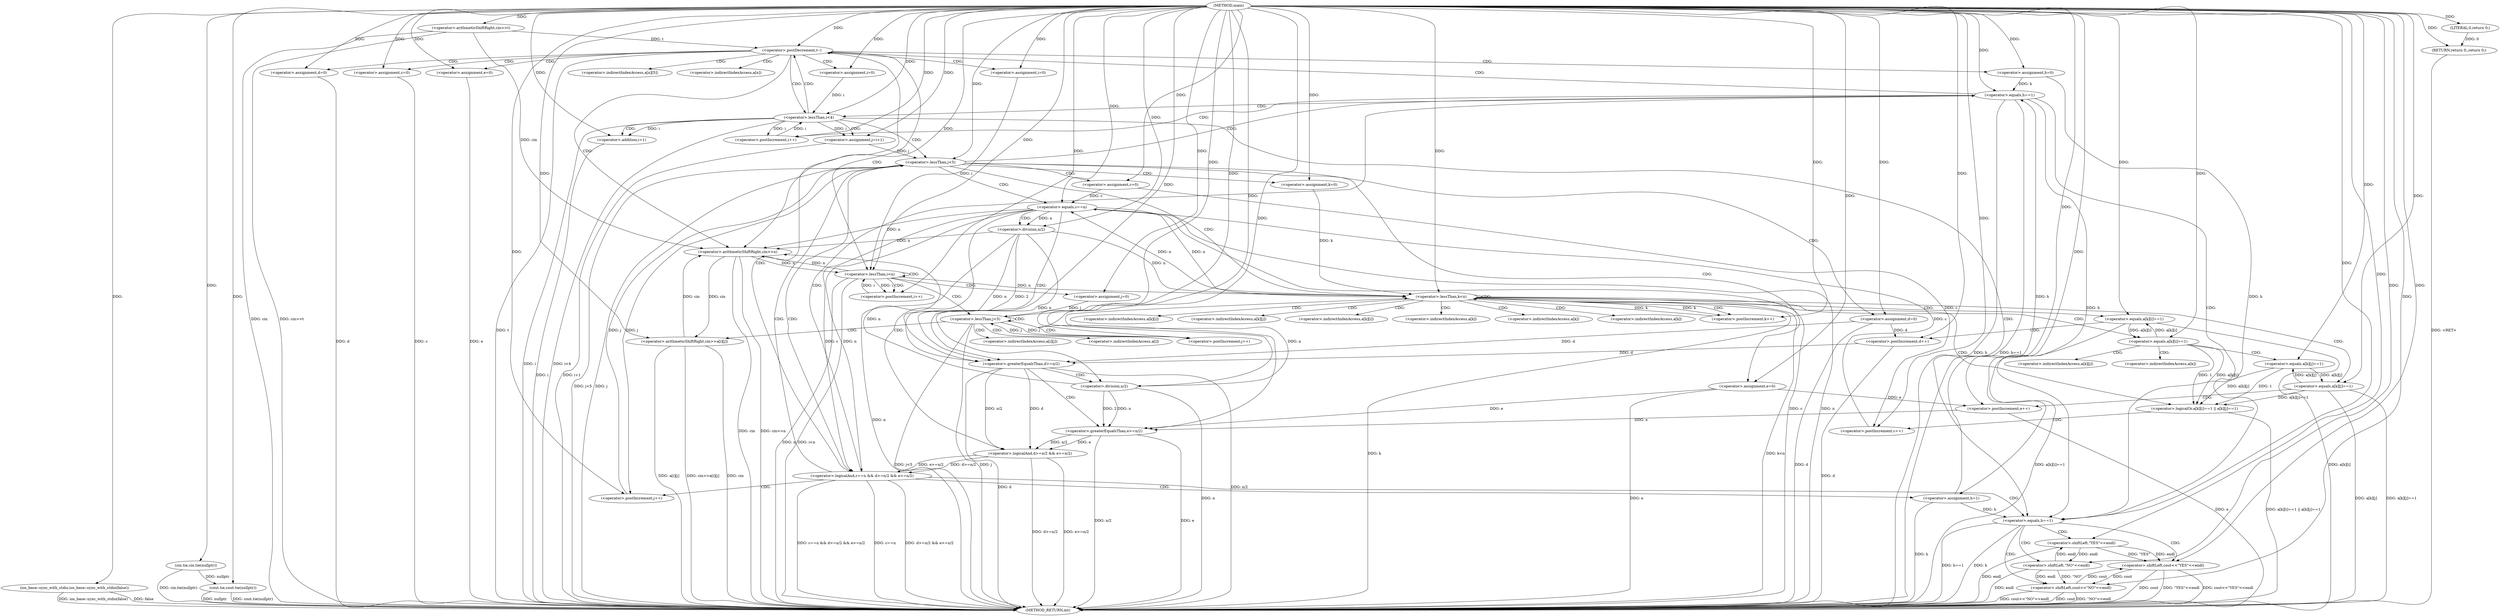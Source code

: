 digraph "main" {  
"1000101" [label = "(METHOD,main)" ]
"1000293" [label = "(METHOD_RETURN,int)" ]
"1000103" [label = "(ios_base::sync_with_stdio,ios_base::sync_with_stdio(false))" ]
"1000105" [label = "(cin.tie,cin.tie(nullptr))" ]
"1000107" [label = "(cout.tie,cout.tie(nullptr))" ]
"1000110" [label = "(<operator>.arithmeticShiftRight,cin>>t)" ]
"1000291" [label = "(RETURN,return 0;,return 0;)" ]
"1000114" [label = "(<operator>.postDecrement,t--)" ]
"1000292" [label = "(LITERAL,0,return 0;)" ]
"1000122" [label = "(<operator>.assignment,c=0)" ]
"1000126" [label = "(<operator>.assignment,d=0)" ]
"1000130" [label = "(<operator>.assignment,e=0)" ]
"1000134" [label = "(<operator>.assignment,h=0)" ]
"1000137" [label = "(<operator>.arithmeticShiftRight,cin>>n)" ]
"1000146" [label = "(<operator>.assignment,i=0)" ]
"1000149" [label = "(<operator>.lessThan,i<n)" ]
"1000152" [label = "(<operator>.postIncrement,i++)" ]
"1000172" [label = "(<operator>.assignment,i=0)" ]
"1000175" [label = "(<operator>.lessThan,i<4)" ]
"1000178" [label = "(<operator>.postIncrement,i++)" ]
"1000277" [label = "(<operator>.equals,h==1)" ]
"1000280" [label = "(<operator>.shiftLeft,cout<<\"YES\"<<endl)" ]
"1000286" [label = "(<operator>.shiftLeft,cout<<\"NO\"<<endl)" ]
"1000156" [label = "(<operator>.assignment,j=0)" ]
"1000159" [label = "(<operator>.lessThan,j<5)" ]
"1000162" [label = "(<operator>.postIncrement,j++)" ]
"1000164" [label = "(<operator>.arithmeticShiftRight,cin>>a[i][j])" ]
"1000182" [label = "(<operator>.assignment,j=i+1)" ]
"1000187" [label = "(<operator>.lessThan,j<5)" ]
"1000190" [label = "(<operator>.postIncrement,j++)" ]
"1000272" [label = "(<operator>.equals,h==1)" ]
"1000282" [label = "(<operator>.shiftLeft,\"YES\"<<endl)" ]
"1000193" [label = "(<operator>.assignment,c=0)" ]
"1000196" [label = "(<operator>.assignment,d=0)" ]
"1000199" [label = "(<operator>.assignment,e=0)" ]
"1000288" [label = "(<operator>.shiftLeft,\"NO\"<<endl)" ]
"1000184" [label = "(<operator>.addition,i+1)" ]
"1000203" [label = "(<operator>.assignment,k=0)" ]
"1000206" [label = "(<operator>.lessThan,k<n)" ]
"1000209" [label = "(<operator>.postIncrement,k++)" ]
"1000251" [label = "(<operator>.logicalAnd,c==n && d>=n/2 && e>=n/2)" ]
"1000267" [label = "(<operator>.assignment,h=1)" ]
"1000213" [label = "(<operator>.logicalOr,a[k][i]==1 || a[k][j]==1)" ]
"1000228" [label = "(<operator>.postIncrement,c++)" ]
"1000231" [label = "(<operator>.equals,a[k][i]==1)" ]
"1000238" [label = "(<operator>.postIncrement,d++)" ]
"1000241" [label = "(<operator>.equals,a[k][j]==1)" ]
"1000248" [label = "(<operator>.postIncrement,e++)" ]
"1000252" [label = "(<operator>.equals,c==n)" ]
"1000255" [label = "(<operator>.logicalAnd,d>=n/2 && e>=n/2)" ]
"1000256" [label = "(<operator>.greaterEqualsThan,d>=n/2)" ]
"1000261" [label = "(<operator>.greaterEqualsThan,e>=n/2)" ]
"1000214" [label = "(<operator>.equals,a[k][i]==1)" ]
"1000221" [label = "(<operator>.equals,a[k][j]==1)" ]
"1000258" [label = "(<operator>.division,n/2)" ]
"1000263" [label = "(<operator>.division,n/2)" ]
"1000140" [label = "(<operator>.indirectIndexAccess,a[n][5])" ]
"1000141" [label = "(<operator>.indirectIndexAccess,a[n])" ]
"1000166" [label = "(<operator>.indirectIndexAccess,a[i][j])" ]
"1000167" [label = "(<operator>.indirectIndexAccess,a[i])" ]
"1000232" [label = "(<operator>.indirectIndexAccess,a[k][i])" ]
"1000242" [label = "(<operator>.indirectIndexAccess,a[k][j])" ]
"1000215" [label = "(<operator>.indirectIndexAccess,a[k][i])" ]
"1000222" [label = "(<operator>.indirectIndexAccess,a[k][j])" ]
"1000233" [label = "(<operator>.indirectIndexAccess,a[k])" ]
"1000243" [label = "(<operator>.indirectIndexAccess,a[k])" ]
"1000216" [label = "(<operator>.indirectIndexAccess,a[k])" ]
"1000223" [label = "(<operator>.indirectIndexAccess,a[k])" ]
  "1000291" -> "1000293"  [ label = "DDG: <RET>"] 
  "1000103" -> "1000293"  [ label = "DDG: ios_base::sync_with_stdio(false)"] 
  "1000105" -> "1000293"  [ label = "DDG: cin.tie(nullptr)"] 
  "1000107" -> "1000293"  [ label = "DDG: nullptr"] 
  "1000107" -> "1000293"  [ label = "DDG: cout.tie(nullptr)"] 
  "1000110" -> "1000293"  [ label = "DDG: cin"] 
  "1000110" -> "1000293"  [ label = "DDG: cin>>t"] 
  "1000114" -> "1000293"  [ label = "DDG: t"] 
  "1000122" -> "1000293"  [ label = "DDG: c"] 
  "1000126" -> "1000293"  [ label = "DDG: d"] 
  "1000130" -> "1000293"  [ label = "DDG: e"] 
  "1000137" -> "1000293"  [ label = "DDG: cin"] 
  "1000137" -> "1000293"  [ label = "DDG: cin>>n"] 
  "1000149" -> "1000293"  [ label = "DDG: n"] 
  "1000149" -> "1000293"  [ label = "DDG: i<n"] 
  "1000175" -> "1000293"  [ label = "DDG: i"] 
  "1000175" -> "1000293"  [ label = "DDG: i<4"] 
  "1000184" -> "1000293"  [ label = "DDG: i"] 
  "1000182" -> "1000293"  [ label = "DDG: i+1"] 
  "1000187" -> "1000293"  [ label = "DDG: j"] 
  "1000187" -> "1000293"  [ label = "DDG: j<5"] 
  "1000196" -> "1000293"  [ label = "DDG: d"] 
  "1000199" -> "1000293"  [ label = "DDG: e"] 
  "1000206" -> "1000293"  [ label = "DDG: k"] 
  "1000206" -> "1000293"  [ label = "DDG: k<n"] 
  "1000252" -> "1000293"  [ label = "DDG: c"] 
  "1000252" -> "1000293"  [ label = "DDG: n"] 
  "1000251" -> "1000293"  [ label = "DDG: c==n"] 
  "1000256" -> "1000293"  [ label = "DDG: d"] 
  "1000258" -> "1000293"  [ label = "DDG: n"] 
  "1000256" -> "1000293"  [ label = "DDG: n/2"] 
  "1000255" -> "1000293"  [ label = "DDG: d>=n/2"] 
  "1000261" -> "1000293"  [ label = "DDG: e"] 
  "1000263" -> "1000293"  [ label = "DDG: n"] 
  "1000261" -> "1000293"  [ label = "DDG: n/2"] 
  "1000255" -> "1000293"  [ label = "DDG: e>=n/2"] 
  "1000251" -> "1000293"  [ label = "DDG: d>=n/2 && e>=n/2"] 
  "1000251" -> "1000293"  [ label = "DDG: c==n && d>=n/2 && e>=n/2"] 
  "1000267" -> "1000293"  [ label = "DDG: h"] 
  "1000272" -> "1000293"  [ label = "DDG: h"] 
  "1000272" -> "1000293"  [ label = "DDG: h==1"] 
  "1000277" -> "1000293"  [ label = "DDG: h"] 
  "1000277" -> "1000293"  [ label = "DDG: h==1"] 
  "1000286" -> "1000293"  [ label = "DDG: cout"] 
  "1000288" -> "1000293"  [ label = "DDG: endl"] 
  "1000286" -> "1000293"  [ label = "DDG: \"NO\"<<endl"] 
  "1000286" -> "1000293"  [ label = "DDG: cout<<\"NO\"<<endl"] 
  "1000280" -> "1000293"  [ label = "DDG: cout"] 
  "1000282" -> "1000293"  [ label = "DDG: endl"] 
  "1000280" -> "1000293"  [ label = "DDG: \"YES\"<<endl"] 
  "1000280" -> "1000293"  [ label = "DDG: cout<<\"YES\"<<endl"] 
  "1000213" -> "1000293"  [ label = "DDG: a[k][i]==1 || a[k][j]==1"] 
  "1000231" -> "1000293"  [ label = "DDG: a[k][i]"] 
  "1000231" -> "1000293"  [ label = "DDG: a[k][i]==1"] 
  "1000238" -> "1000293"  [ label = "DDG: d"] 
  "1000241" -> "1000293"  [ label = "DDG: a[k][j]"] 
  "1000241" -> "1000293"  [ label = "DDG: a[k][j]==1"] 
  "1000248" -> "1000293"  [ label = "DDG: e"] 
  "1000159" -> "1000293"  [ label = "DDG: j"] 
  "1000159" -> "1000293"  [ label = "DDG: j<5"] 
  "1000164" -> "1000293"  [ label = "DDG: cin"] 
  "1000164" -> "1000293"  [ label = "DDG: a[i][j]"] 
  "1000164" -> "1000293"  [ label = "DDG: cin>>a[i][j]"] 
  "1000103" -> "1000293"  [ label = "DDG: false"] 
  "1000292" -> "1000291"  [ label = "DDG: 0"] 
  "1000101" -> "1000291"  [ label = "DDG: "] 
  "1000101" -> "1000103"  [ label = "DDG: "] 
  "1000101" -> "1000105"  [ label = "DDG: "] 
  "1000105" -> "1000107"  [ label = "DDG: nullptr"] 
  "1000101" -> "1000107"  [ label = "DDG: "] 
  "1000101" -> "1000110"  [ label = "DDG: "] 
  "1000101" -> "1000292"  [ label = "DDG: "] 
  "1000110" -> "1000114"  [ label = "DDG: t"] 
  "1000101" -> "1000114"  [ label = "DDG: "] 
  "1000101" -> "1000122"  [ label = "DDG: "] 
  "1000101" -> "1000126"  [ label = "DDG: "] 
  "1000101" -> "1000130"  [ label = "DDG: "] 
  "1000101" -> "1000134"  [ label = "DDG: "] 
  "1000110" -> "1000137"  [ label = "DDG: cin"] 
  "1000164" -> "1000137"  [ label = "DDG: cin"] 
  "1000101" -> "1000137"  [ label = "DDG: "] 
  "1000149" -> "1000137"  [ label = "DDG: n"] 
  "1000252" -> "1000137"  [ label = "DDG: n"] 
  "1000258" -> "1000137"  [ label = "DDG: n"] 
  "1000263" -> "1000137"  [ label = "DDG: n"] 
  "1000101" -> "1000146"  [ label = "DDG: "] 
  "1000101" -> "1000172"  [ label = "DDG: "] 
  "1000146" -> "1000149"  [ label = "DDG: i"] 
  "1000152" -> "1000149"  [ label = "DDG: i"] 
  "1000101" -> "1000149"  [ label = "DDG: "] 
  "1000137" -> "1000149"  [ label = "DDG: n"] 
  "1000149" -> "1000152"  [ label = "DDG: i"] 
  "1000101" -> "1000152"  [ label = "DDG: "] 
  "1000172" -> "1000175"  [ label = "DDG: i"] 
  "1000178" -> "1000175"  [ label = "DDG: i"] 
  "1000101" -> "1000175"  [ label = "DDG: "] 
  "1000101" -> "1000178"  [ label = "DDG: "] 
  "1000175" -> "1000178"  [ label = "DDG: i"] 
  "1000134" -> "1000277"  [ label = "DDG: h"] 
  "1000267" -> "1000277"  [ label = "DDG: h"] 
  "1000272" -> "1000277"  [ label = "DDG: h"] 
  "1000101" -> "1000277"  [ label = "DDG: "] 
  "1000286" -> "1000280"  [ label = "DDG: cout"] 
  "1000101" -> "1000280"  [ label = "DDG: "] 
  "1000282" -> "1000280"  [ label = "DDG: \"YES\""] 
  "1000282" -> "1000280"  [ label = "DDG: endl"] 
  "1000101" -> "1000156"  [ label = "DDG: "] 
  "1000101" -> "1000182"  [ label = "DDG: "] 
  "1000175" -> "1000182"  [ label = "DDG: i"] 
  "1000101" -> "1000282"  [ label = "DDG: "] 
  "1000288" -> "1000282"  [ label = "DDG: endl"] 
  "1000280" -> "1000286"  [ label = "DDG: cout"] 
  "1000101" -> "1000286"  [ label = "DDG: "] 
  "1000288" -> "1000286"  [ label = "DDG: endl"] 
  "1000288" -> "1000286"  [ label = "DDG: \"NO\""] 
  "1000156" -> "1000159"  [ label = "DDG: j"] 
  "1000162" -> "1000159"  [ label = "DDG: j"] 
  "1000101" -> "1000159"  [ label = "DDG: "] 
  "1000159" -> "1000162"  [ label = "DDG: j"] 
  "1000101" -> "1000162"  [ label = "DDG: "] 
  "1000137" -> "1000164"  [ label = "DDG: cin"] 
  "1000101" -> "1000164"  [ label = "DDG: "] 
  "1000182" -> "1000187"  [ label = "DDG: j"] 
  "1000190" -> "1000187"  [ label = "DDG: j"] 
  "1000101" -> "1000187"  [ label = "DDG: "] 
  "1000187" -> "1000190"  [ label = "DDG: j"] 
  "1000101" -> "1000190"  [ label = "DDG: "] 
  "1000101" -> "1000193"  [ label = "DDG: "] 
  "1000101" -> "1000196"  [ label = "DDG: "] 
  "1000101" -> "1000199"  [ label = "DDG: "] 
  "1000134" -> "1000272"  [ label = "DDG: h"] 
  "1000267" -> "1000272"  [ label = "DDG: h"] 
  "1000101" -> "1000272"  [ label = "DDG: "] 
  "1000101" -> "1000288"  [ label = "DDG: "] 
  "1000282" -> "1000288"  [ label = "DDG: endl"] 
  "1000175" -> "1000184"  [ label = "DDG: i"] 
  "1000101" -> "1000184"  [ label = "DDG: "] 
  "1000101" -> "1000203"  [ label = "DDG: "] 
  "1000203" -> "1000206"  [ label = "DDG: k"] 
  "1000209" -> "1000206"  [ label = "DDG: k"] 
  "1000101" -> "1000206"  [ label = "DDG: "] 
  "1000149" -> "1000206"  [ label = "DDG: n"] 
  "1000252" -> "1000206"  [ label = "DDG: n"] 
  "1000258" -> "1000206"  [ label = "DDG: n"] 
  "1000263" -> "1000206"  [ label = "DDG: n"] 
  "1000206" -> "1000209"  [ label = "DDG: k"] 
  "1000101" -> "1000209"  [ label = "DDG: "] 
  "1000252" -> "1000251"  [ label = "DDG: n"] 
  "1000252" -> "1000251"  [ label = "DDG: c"] 
  "1000255" -> "1000251"  [ label = "DDG: d>=n/2"] 
  "1000255" -> "1000251"  [ label = "DDG: e>=n/2"] 
  "1000101" -> "1000267"  [ label = "DDG: "] 
  "1000193" -> "1000252"  [ label = "DDG: c"] 
  "1000228" -> "1000252"  [ label = "DDG: c"] 
  "1000101" -> "1000252"  [ label = "DDG: "] 
  "1000206" -> "1000252"  [ label = "DDG: n"] 
  "1000256" -> "1000255"  [ label = "DDG: n/2"] 
  "1000256" -> "1000255"  [ label = "DDG: d"] 
  "1000261" -> "1000255"  [ label = "DDG: n/2"] 
  "1000261" -> "1000255"  [ label = "DDG: e"] 
  "1000214" -> "1000213"  [ label = "DDG: a[k][i]"] 
  "1000214" -> "1000213"  [ label = "DDG: 1"] 
  "1000221" -> "1000213"  [ label = "DDG: a[k][j]"] 
  "1000221" -> "1000213"  [ label = "DDG: 1"] 
  "1000241" -> "1000213"  [ label = "DDG: a[k][j]==1"] 
  "1000193" -> "1000228"  [ label = "DDG: c"] 
  "1000101" -> "1000228"  [ label = "DDG: "] 
  "1000214" -> "1000231"  [ label = "DDG: a[k][i]"] 
  "1000101" -> "1000231"  [ label = "DDG: "] 
  "1000196" -> "1000238"  [ label = "DDG: d"] 
  "1000101" -> "1000238"  [ label = "DDG: "] 
  "1000221" -> "1000241"  [ label = "DDG: a[k][j]"] 
  "1000101" -> "1000241"  [ label = "DDG: "] 
  "1000199" -> "1000248"  [ label = "DDG: e"] 
  "1000101" -> "1000248"  [ label = "DDG: "] 
  "1000196" -> "1000256"  [ label = "DDG: d"] 
  "1000238" -> "1000256"  [ label = "DDG: d"] 
  "1000101" -> "1000256"  [ label = "DDG: "] 
  "1000258" -> "1000256"  [ label = "DDG: 2"] 
  "1000258" -> "1000256"  [ label = "DDG: n"] 
  "1000199" -> "1000261"  [ label = "DDG: e"] 
  "1000248" -> "1000261"  [ label = "DDG: e"] 
  "1000101" -> "1000261"  [ label = "DDG: "] 
  "1000263" -> "1000261"  [ label = "DDG: 2"] 
  "1000263" -> "1000261"  [ label = "DDG: n"] 
  "1000231" -> "1000214"  [ label = "DDG: a[k][i]"] 
  "1000101" -> "1000214"  [ label = "DDG: "] 
  "1000241" -> "1000221"  [ label = "DDG: a[k][j]"] 
  "1000101" -> "1000221"  [ label = "DDG: "] 
  "1000252" -> "1000258"  [ label = "DDG: n"] 
  "1000101" -> "1000258"  [ label = "DDG: "] 
  "1000258" -> "1000263"  [ label = "DDG: n"] 
  "1000101" -> "1000263"  [ label = "DDG: "] 
  "1000114" -> "1000141"  [ label = "CDG: "] 
  "1000114" -> "1000149"  [ label = "CDG: "] 
  "1000114" -> "1000122"  [ label = "CDG: "] 
  "1000114" -> "1000175"  [ label = "CDG: "] 
  "1000114" -> "1000126"  [ label = "CDG: "] 
  "1000114" -> "1000130"  [ label = "CDG: "] 
  "1000114" -> "1000146"  [ label = "CDG: "] 
  "1000114" -> "1000172"  [ label = "CDG: "] 
  "1000114" -> "1000137"  [ label = "CDG: "] 
  "1000114" -> "1000140"  [ label = "CDG: "] 
  "1000114" -> "1000134"  [ label = "CDG: "] 
  "1000149" -> "1000156"  [ label = "CDG: "] 
  "1000149" -> "1000149"  [ label = "CDG: "] 
  "1000149" -> "1000152"  [ label = "CDG: "] 
  "1000149" -> "1000159"  [ label = "CDG: "] 
  "1000175" -> "1000182"  [ label = "CDG: "] 
  "1000175" -> "1000114"  [ label = "CDG: "] 
  "1000175" -> "1000277"  [ label = "CDG: "] 
  "1000175" -> "1000187"  [ label = "CDG: "] 
  "1000175" -> "1000184"  [ label = "CDG: "] 
  "1000277" -> "1000282"  [ label = "CDG: "] 
  "1000277" -> "1000288"  [ label = "CDG: "] 
  "1000277" -> "1000286"  [ label = "CDG: "] 
  "1000277" -> "1000280"  [ label = "CDG: "] 
  "1000159" -> "1000164"  [ label = "CDG: "] 
  "1000159" -> "1000166"  [ label = "CDG: "] 
  "1000159" -> "1000167"  [ label = "CDG: "] 
  "1000159" -> "1000159"  [ label = "CDG: "] 
  "1000159" -> "1000162"  [ label = "CDG: "] 
  "1000187" -> "1000199"  [ label = "CDG: "] 
  "1000187" -> "1000251"  [ label = "CDG: "] 
  "1000187" -> "1000206"  [ label = "CDG: "] 
  "1000187" -> "1000196"  [ label = "CDG: "] 
  "1000187" -> "1000272"  [ label = "CDG: "] 
  "1000187" -> "1000252"  [ label = "CDG: "] 
  "1000187" -> "1000203"  [ label = "CDG: "] 
  "1000187" -> "1000193"  [ label = "CDG: "] 
  "1000272" -> "1000175"  [ label = "CDG: "] 
  "1000272" -> "1000178"  [ label = "CDG: "] 
  "1000272" -> "1000114"  [ label = "CDG: "] 
  "1000272" -> "1000277"  [ label = "CDG: "] 
  "1000206" -> "1000233"  [ label = "CDG: "] 
  "1000206" -> "1000243"  [ label = "CDG: "] 
  "1000206" -> "1000216"  [ label = "CDG: "] 
  "1000206" -> "1000242"  [ label = "CDG: "] 
  "1000206" -> "1000206"  [ label = "CDG: "] 
  "1000206" -> "1000214"  [ label = "CDG: "] 
  "1000206" -> "1000232"  [ label = "CDG: "] 
  "1000206" -> "1000213"  [ label = "CDG: "] 
  "1000206" -> "1000215"  [ label = "CDG: "] 
  "1000206" -> "1000231"  [ label = "CDG: "] 
  "1000206" -> "1000241"  [ label = "CDG: "] 
  "1000206" -> "1000209"  [ label = "CDG: "] 
  "1000251" -> "1000190"  [ label = "CDG: "] 
  "1000251" -> "1000187"  [ label = "CDG: "] 
  "1000251" -> "1000267"  [ label = "CDG: "] 
  "1000251" -> "1000114"  [ label = "CDG: "] 
  "1000251" -> "1000277"  [ label = "CDG: "] 
  "1000251" -> "1000272"  [ label = "CDG: "] 
  "1000252" -> "1000258"  [ label = "CDG: "] 
  "1000252" -> "1000255"  [ label = "CDG: "] 
  "1000252" -> "1000256"  [ label = "CDG: "] 
  "1000213" -> "1000228"  [ label = "CDG: "] 
  "1000231" -> "1000238"  [ label = "CDG: "] 
  "1000241" -> "1000248"  [ label = "CDG: "] 
  "1000256" -> "1000261"  [ label = "CDG: "] 
  "1000256" -> "1000263"  [ label = "CDG: "] 
  "1000214" -> "1000221"  [ label = "CDG: "] 
  "1000214" -> "1000222"  [ label = "CDG: "] 
  "1000214" -> "1000223"  [ label = "CDG: "] 
}
